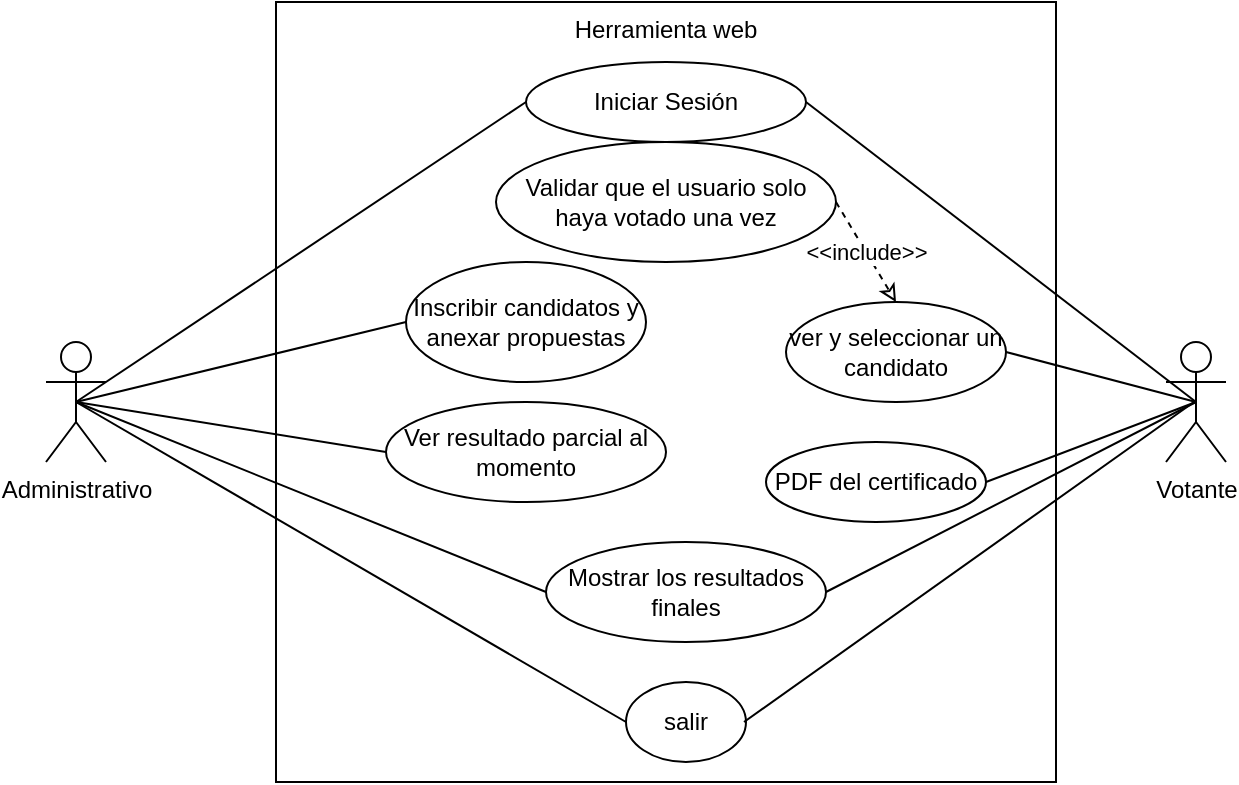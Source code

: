 <mxfile version="21.1.2" type="github">
  <diagram name="Página-1" id="nF9q8uSb3uDOoAcxjkld">
    <mxGraphModel dx="839" dy="1615" grid="1" gridSize="10" guides="1" tooltips="1" connect="1" arrows="1" fold="1" page="1" pageScale="1" pageWidth="827" pageHeight="1169" math="0" shadow="0">
      <root>
        <mxCell id="0" />
        <mxCell id="1" parent="0" />
        <mxCell id="91hnETYedU-Af16TGSah-1" value="Administrativo" style="shape=umlActor;verticalLabelPosition=bottom;verticalAlign=top;html=1;outlineConnect=0;" vertex="1" parent="1">
          <mxGeometry x="190" y="160" width="30" height="60" as="geometry" />
        </mxCell>
        <mxCell id="91hnETYedU-Af16TGSah-4" value="Herramienta web" style="whiteSpace=wrap;html=1;aspect=fixed;horizontal=1;verticalAlign=top;" vertex="1" parent="1">
          <mxGeometry x="305" y="-10" width="390" height="390" as="geometry" />
        </mxCell>
        <mxCell id="91hnETYedU-Af16TGSah-7" style="rounded=0;orthogonalLoop=1;jettySize=auto;html=1;entryX=1;entryY=0.5;entryDx=0;entryDy=0;exitX=0.5;exitY=0.5;exitDx=0;exitDy=0;exitPerimeter=0;endArrow=none;endFill=0;" edge="1" parent="1" source="91hnETYedU-Af16TGSah-5" target="91hnETYedU-Af16TGSah-6">
          <mxGeometry relative="1" as="geometry">
            <mxPoint x="730" y="190" as="sourcePoint" />
          </mxGeometry>
        </mxCell>
        <mxCell id="91hnETYedU-Af16TGSah-5" value="Votante" style="shape=umlActor;verticalLabelPosition=bottom;verticalAlign=top;html=1;outlineConnect=0;" vertex="1" parent="1">
          <mxGeometry x="750" y="160" width="30" height="60" as="geometry" />
        </mxCell>
        <mxCell id="91hnETYedU-Af16TGSah-12" style="rounded=0;orthogonalLoop=1;jettySize=auto;html=1;entryX=0.5;entryY=0.5;entryDx=0;entryDy=0;entryPerimeter=0;endArrow=none;endFill=0;exitX=0;exitY=0.5;exitDx=0;exitDy=0;" edge="1" parent="1" source="91hnETYedU-Af16TGSah-6" target="91hnETYedU-Af16TGSah-1">
          <mxGeometry relative="1" as="geometry" />
        </mxCell>
        <mxCell id="91hnETYedU-Af16TGSah-6" value="Iniciar Sesión" style="ellipse;whiteSpace=wrap;html=1;" vertex="1" parent="1">
          <mxGeometry x="430" y="20" width="140" height="40" as="geometry" />
        </mxCell>
        <mxCell id="91hnETYedU-Af16TGSah-14" value="PDF del certificado" style="ellipse;whiteSpace=wrap;html=1;" vertex="1" parent="1">
          <mxGeometry x="550" y="210" width="110" height="40" as="geometry" />
        </mxCell>
        <mxCell id="91hnETYedU-Af16TGSah-15" value="Inscribir candidatos y anexar propuestas" style="ellipse;whiteSpace=wrap;html=1;" vertex="1" parent="1">
          <mxGeometry x="370" y="120" width="120" height="60" as="geometry" />
        </mxCell>
        <mxCell id="91hnETYedU-Af16TGSah-16" value="Ver resultado parcial al momento" style="ellipse;whiteSpace=wrap;html=1;" vertex="1" parent="1">
          <mxGeometry x="360" y="190" width="140" height="50" as="geometry" />
        </mxCell>
        <mxCell id="91hnETYedU-Af16TGSah-17" style="rounded=0;orthogonalLoop=1;jettySize=auto;html=1;entryX=0.5;entryY=0.5;entryDx=0;entryDy=0;entryPerimeter=0;endArrow=none;endFill=0;exitX=0;exitY=0.5;exitDx=0;exitDy=0;" edge="1" parent="1" source="91hnETYedU-Af16TGSah-15" target="91hnETYedU-Af16TGSah-1">
          <mxGeometry relative="1" as="geometry">
            <mxPoint x="440" y="60" as="sourcePoint" />
            <mxPoint x="215" y="200" as="targetPoint" />
          </mxGeometry>
        </mxCell>
        <mxCell id="91hnETYedU-Af16TGSah-18" style="rounded=0;orthogonalLoop=1;jettySize=auto;html=1;entryX=0.5;entryY=0.5;entryDx=0;entryDy=0;entryPerimeter=0;endArrow=none;endFill=0;exitX=0;exitY=0.5;exitDx=0;exitDy=0;" edge="1" parent="1" source="91hnETYedU-Af16TGSah-16" target="91hnETYedU-Af16TGSah-1">
          <mxGeometry relative="1" as="geometry">
            <mxPoint x="450" y="70" as="sourcePoint" />
            <mxPoint x="225" y="210" as="targetPoint" />
          </mxGeometry>
        </mxCell>
        <mxCell id="91hnETYedU-Af16TGSah-19" value="ver y seleccionar un candidato" style="ellipse;whiteSpace=wrap;html=1;" vertex="1" parent="1">
          <mxGeometry x="560" y="140" width="110" height="50" as="geometry" />
        </mxCell>
        <mxCell id="91hnETYedU-Af16TGSah-20" style="rounded=0;orthogonalLoop=1;jettySize=auto;html=1;entryX=1;entryY=0.5;entryDx=0;entryDy=0;exitX=0.5;exitY=0.5;exitDx=0;exitDy=0;exitPerimeter=0;endArrow=none;endFill=0;" edge="1" parent="1" source="91hnETYedU-Af16TGSah-5" target="91hnETYedU-Af16TGSah-19">
          <mxGeometry relative="1" as="geometry">
            <mxPoint x="775" y="200" as="sourcePoint" />
            <mxPoint x="580" y="60" as="targetPoint" />
          </mxGeometry>
        </mxCell>
        <mxCell id="91hnETYedU-Af16TGSah-21" value="Mostrar los resultados finales" style="ellipse;whiteSpace=wrap;html=1;" vertex="1" parent="1">
          <mxGeometry x="440" y="260" width="140" height="50" as="geometry" />
        </mxCell>
        <mxCell id="91hnETYedU-Af16TGSah-22" style="rounded=0;orthogonalLoop=1;jettySize=auto;html=1;entryX=1;entryY=0.5;entryDx=0;entryDy=0;exitX=0.5;exitY=0.5;exitDx=0;exitDy=0;exitPerimeter=0;endArrow=none;endFill=0;" edge="1" parent="1" source="91hnETYedU-Af16TGSah-5" target="91hnETYedU-Af16TGSah-14">
          <mxGeometry relative="1" as="geometry">
            <mxPoint x="775" y="200" as="sourcePoint" />
            <mxPoint x="680" y="170" as="targetPoint" />
          </mxGeometry>
        </mxCell>
        <mxCell id="91hnETYedU-Af16TGSah-23" style="rounded=0;orthogonalLoop=1;jettySize=auto;html=1;entryX=1;entryY=0.5;entryDx=0;entryDy=0;endArrow=none;endFill=0;exitX=0.5;exitY=0.5;exitDx=0;exitDy=0;exitPerimeter=0;" edge="1" parent="1" source="91hnETYedU-Af16TGSah-5" target="91hnETYedU-Af16TGSah-21">
          <mxGeometry relative="1" as="geometry">
            <mxPoint x="760" y="190" as="sourcePoint" />
            <mxPoint x="670" y="240" as="targetPoint" />
          </mxGeometry>
        </mxCell>
        <mxCell id="91hnETYedU-Af16TGSah-24" style="rounded=0;orthogonalLoop=1;jettySize=auto;html=1;entryX=0.5;entryY=0.5;entryDx=0;entryDy=0;entryPerimeter=0;endArrow=none;endFill=0;exitX=0;exitY=0.5;exitDx=0;exitDy=0;" edge="1" parent="1" source="91hnETYedU-Af16TGSah-21" target="91hnETYedU-Af16TGSah-1">
          <mxGeometry relative="1" as="geometry">
            <mxPoint x="370" y="225" as="sourcePoint" />
            <mxPoint x="215" y="200" as="targetPoint" />
          </mxGeometry>
        </mxCell>
        <mxCell id="91hnETYedU-Af16TGSah-25" value="salir" style="ellipse;whiteSpace=wrap;html=1;" vertex="1" parent="1">
          <mxGeometry x="480" y="330" width="60" height="40" as="geometry" />
        </mxCell>
        <mxCell id="91hnETYedU-Af16TGSah-26" value="" style="rounded=0;orthogonalLoop=1;jettySize=auto;html=1;entryX=1;entryY=0.5;entryDx=0;entryDy=0;endArrow=none;endFill=0;exitX=0.5;exitY=0.5;exitDx=0;exitDy=0;exitPerimeter=0;" edge="1" parent="1">
          <mxGeometry relative="1" as="geometry">
            <mxPoint x="764" y="190" as="sourcePoint" />
            <mxPoint x="539" y="350" as="targetPoint" />
          </mxGeometry>
        </mxCell>
        <mxCell id="91hnETYedU-Af16TGSah-27" value="" style="rounded=0;orthogonalLoop=1;jettySize=auto;html=1;entryX=0.5;entryY=0.5;entryDx=0;entryDy=0;entryPerimeter=0;endArrow=none;endFill=0;exitX=0;exitY=0.5;exitDx=0;exitDy=0;" edge="1" parent="1" source="91hnETYedU-Af16TGSah-25" target="91hnETYedU-Af16TGSah-1">
          <mxGeometry relative="1" as="geometry">
            <mxPoint x="450" y="295" as="sourcePoint" />
            <mxPoint x="215" y="200" as="targetPoint" />
          </mxGeometry>
        </mxCell>
        <mxCell id="91hnETYedU-Af16TGSah-28" value="Validar que el usuario solo haya votado una vez" style="ellipse;whiteSpace=wrap;html=1;" vertex="1" parent="1">
          <mxGeometry x="415" y="60" width="170" height="60" as="geometry" />
        </mxCell>
        <mxCell id="91hnETYedU-Af16TGSah-29" value="&amp;lt;&amp;lt;include&amp;gt;&amp;gt;" style="endArrow=classic;dashed=1;html=1;rounded=0;exitX=1;exitY=0.5;exitDx=0;exitDy=0;entryX=0.5;entryY=0;entryDx=0;entryDy=0;endFill=0;" edge="1" parent="1" source="91hnETYedU-Af16TGSah-28" target="91hnETYedU-Af16TGSah-19">
          <mxGeometry width="50" height="50" relative="1" as="geometry">
            <mxPoint x="540" y="210" as="sourcePoint" />
            <mxPoint x="590" y="160" as="targetPoint" />
          </mxGeometry>
        </mxCell>
      </root>
    </mxGraphModel>
  </diagram>
</mxfile>
